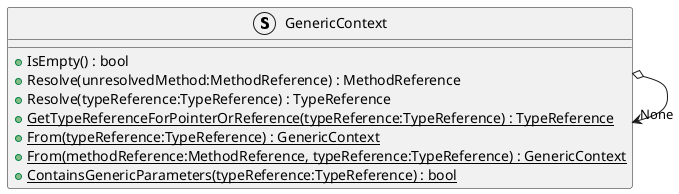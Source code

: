 @startuml
struct GenericContext {
    + IsEmpty() : bool
    + Resolve(unresolvedMethod:MethodReference) : MethodReference
    + Resolve(typeReference:TypeReference) : TypeReference
    + {static} GetTypeReferenceForPointerOrReference(typeReference:TypeReference) : TypeReference
    + {static} From(typeReference:TypeReference) : GenericContext
    + {static} From(methodReference:MethodReference, typeReference:TypeReference) : GenericContext
    + {static} ContainsGenericParameters(typeReference:TypeReference) : bool
}
GenericContext o-> "None" GenericContext
@enduml
